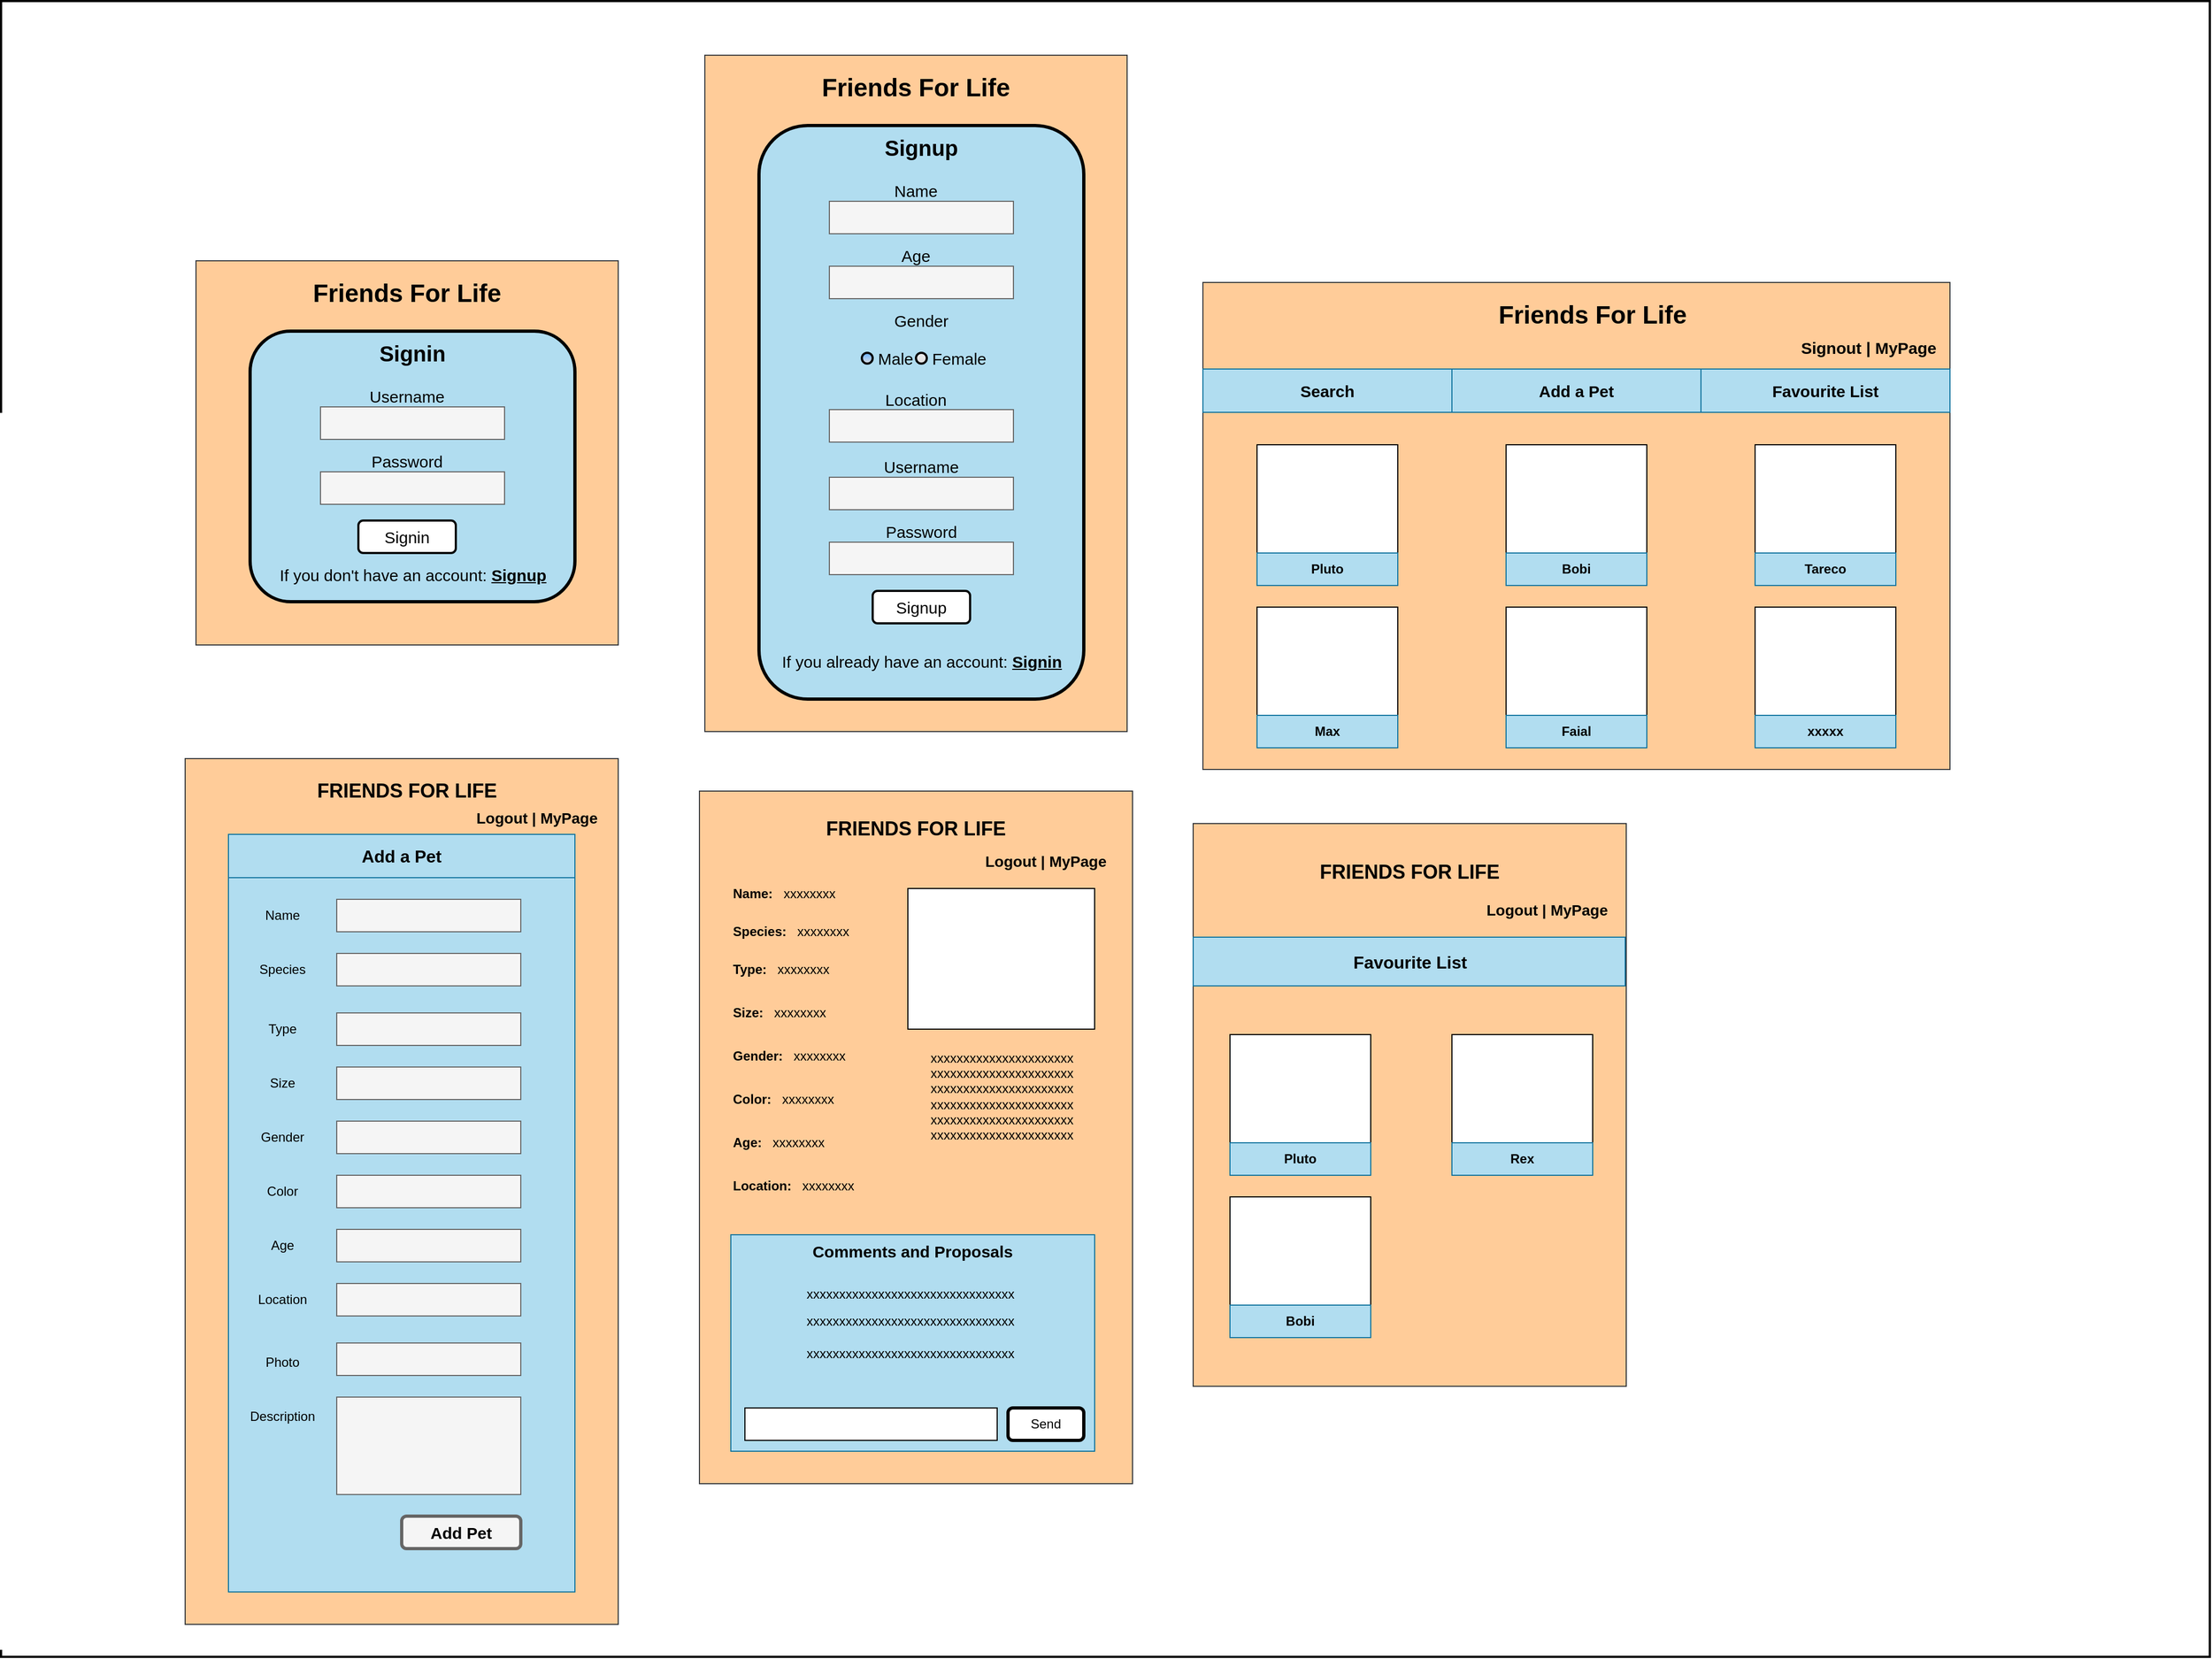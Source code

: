<mxfile version="13.8.8" type="device"><diagram id="-4k7hP6UMLqlJi1Q8r86" name="Page-1"><mxGraphModel dx="2249" dy="1897" grid="1" gridSize="10" guides="1" tooltips="1" connect="1" arrows="1" fold="1" page="1" pageScale="1" pageWidth="827" pageHeight="1169" math="0" shadow="0"><root><mxCell id="0"/><mxCell id="1" parent="0"/><mxCell id="uxkhPqgPmxzYT6P5gGjI-33" value="" style="rounded=0;whiteSpace=wrap;html=1;strokeColor=#000000;strokeWidth=2;fillColor=#FFFFFF;" vertex="1" parent="1"><mxGeometry x="-260" y="-340" width="2040" height="1530" as="geometry"/></mxCell><mxCell id="W0X0HnVXgUB2TskUf04x-2" value="" style="rounded=0;whiteSpace=wrap;html=1;fillColor=#ffcc99;strokeColor=#36393d;" parent="1" vertex="1"><mxGeometry x="-80" y="-100" width="390" height="355" as="geometry"/></mxCell><mxCell id="W0X0HnVXgUB2TskUf04x-5" value="" style="rounded=1;whiteSpace=wrap;html=1;fillColor=#b1ddf0;strokeWidth=3;" parent="1" vertex="1"><mxGeometry x="-30" y="-35" width="300" height="250" as="geometry"/></mxCell><mxCell id="W0X0HnVXgUB2TskUf04x-6" value="" style="rounded=0;whiteSpace=wrap;html=1;strokeColor=#666666;fillColor=#f5f5f5;fontColor=#333333;" parent="1" vertex="1"><mxGeometry x="35" y="35" width="170" height="30" as="geometry"/></mxCell><mxCell id="W0X0HnVXgUB2TskUf04x-7" value="" style="rounded=0;whiteSpace=wrap;html=1;strokeColor=#666666;fillColor=#f5f5f5;fontColor=#333333;" parent="1" vertex="1"><mxGeometry x="35" y="95" width="170" height="30" as="geometry"/></mxCell><mxCell id="W0X0HnVXgUB2TskUf04x-8" value="&lt;font style=&quot;font-size: 15px&quot;&gt;Username&lt;/font&gt;" style="text;html=1;strokeColor=none;fillColor=none;align=center;verticalAlign=middle;whiteSpace=wrap;rounded=0;" parent="1" vertex="1"><mxGeometry x="65" y="15" width="100" height="20" as="geometry"/></mxCell><mxCell id="W0X0HnVXgUB2TskUf04x-9" value="&lt;font style=&quot;font-size: 15px&quot;&gt;Password&lt;/font&gt;" style="text;html=1;strokeColor=none;fillColor=none;align=center;verticalAlign=middle;whiteSpace=wrap;rounded=0;" parent="1" vertex="1"><mxGeometry x="65" y="75" width="100" height="20" as="geometry"/></mxCell><mxCell id="W0X0HnVXgUB2TskUf04x-20" value="&lt;font style=&quot;font-size: 15px&quot;&gt;If you don't have an account:&lt;b&gt; &lt;u&gt;Signup&lt;/u&gt;&lt;/b&gt;&lt;/font&gt;" style="text;html=1;strokeColor=none;fillColor=none;align=center;verticalAlign=middle;whiteSpace=wrap;rounded=0;" parent="1" vertex="1"><mxGeometry x="-22.5" y="175" width="285" height="30" as="geometry"/></mxCell><mxCell id="W0X0HnVXgUB2TskUf04x-28" value="" style="rounded=0;whiteSpace=wrap;html=1;strokeColor=#000000;" parent="1" vertex="1"><mxGeometry x="870" y="70" width="130" height="100" as="geometry"/></mxCell><mxCell id="W0X0HnVXgUB2TskUf04x-39" value="" style="rounded=0;whiteSpace=wrap;html=1;strokeColor=#36393d;fillColor=#ffcc99;" parent="1" vertex="1"><mxGeometry x="850" y="40" width="690" height="330" as="geometry"/></mxCell><mxCell id="W0X0HnVXgUB2TskUf04x-30" value="" style="rounded=0;whiteSpace=wrap;html=1;" parent="1" vertex="1"><mxGeometry x="900" y="70" width="130" height="100" as="geometry"/></mxCell><mxCell id="W0X0HnVXgUB2TskUf04x-40" value="" style="rounded=0;whiteSpace=wrap;html=1;" parent="1" vertex="1"><mxGeometry x="1130" y="70" width="130" height="100" as="geometry"/></mxCell><mxCell id="W0X0HnVXgUB2TskUf04x-41" value="" style="rounded=0;whiteSpace=wrap;html=1;" parent="1" vertex="1"><mxGeometry x="1360" y="70" width="130" height="100" as="geometry"/></mxCell><mxCell id="W0X0HnVXgUB2TskUf04x-42" value="" style="rounded=0;whiteSpace=wrap;html=1;" parent="1" vertex="1"><mxGeometry x="900" y="220" width="130" height="100" as="geometry"/></mxCell><mxCell id="W0X0HnVXgUB2TskUf04x-43" value="" style="rounded=0;whiteSpace=wrap;html=1;" parent="1" vertex="1"><mxGeometry x="1130" y="220" width="130" height="100" as="geometry"/></mxCell><mxCell id="W0X0HnVXgUB2TskUf04x-44" value="" style="rounded=0;whiteSpace=wrap;html=1;" parent="1" vertex="1"><mxGeometry x="1360" y="220" width="130" height="100" as="geometry"/></mxCell><mxCell id="W0X0HnVXgUB2TskUf04x-48" value="" style="rounded=0;whiteSpace=wrap;html=1;strokeColor=#36393d;fillColor=#ffcc99;" parent="1" vertex="1"><mxGeometry x="850" y="-80" width="690" height="80" as="geometry"/></mxCell><mxCell id="W0X0HnVXgUB2TskUf04x-26" value="&lt;b&gt;&lt;font style=&quot;font-size: 23px&quot;&gt;Friends For Life&lt;/font&gt;&lt;/b&gt;" style="text;html=1;strokeColor=none;fillColor=none;align=center;verticalAlign=middle;whiteSpace=wrap;rounded=0;" parent="1" vertex="1"><mxGeometry x="1105" y="-70" width="210" height="40" as="geometry"/></mxCell><mxCell id="W0X0HnVXgUB2TskUf04x-50" value="&lt;b&gt;&lt;font style=&quot;font-size: 23px&quot;&gt;Friends For Life&lt;/font&gt;&lt;/b&gt;" style="text;html=1;strokeColor=none;fillColor=none;align=center;verticalAlign=middle;whiteSpace=wrap;rounded=0;" parent="1" vertex="1"><mxGeometry x="10" y="-90" width="210" height="40" as="geometry"/></mxCell><mxCell id="W0X0HnVXgUB2TskUf04x-51" value="" style="rounded=0;whiteSpace=wrap;html=1;strokeColor=#666666;fillColor=#f5f5f5;fontColor=#333333;" parent="1" vertex="1"><mxGeometry x="900" y="170" width="130" height="30" as="geometry"/></mxCell><mxCell id="W0X0HnVXgUB2TskUf04x-52" value="&lt;b&gt;Pluto&lt;/b&gt;" style="text;html=1;strokeColor=#10739e;fillColor=#b1ddf0;align=center;verticalAlign=middle;whiteSpace=wrap;rounded=0;" parent="1" vertex="1"><mxGeometry x="900" y="170" width="130" height="30" as="geometry"/></mxCell><mxCell id="W0X0HnVXgUB2TskUf04x-58" value="" style="rounded=0;whiteSpace=wrap;html=1;fillColor=#f5f5f5;strokeColor=#666666;fontColor=#333333;" parent="1" vertex="1"><mxGeometry x="900" y="320" width="130" height="30" as="geometry"/></mxCell><mxCell id="W0X0HnVXgUB2TskUf04x-59" value="" style="rounded=0;whiteSpace=wrap;html=1;fillColor=#f5f5f5;strokeColor=#666666;fontColor=#333333;" parent="1" vertex="1"><mxGeometry x="1130" y="320" width="130" height="30" as="geometry"/></mxCell><mxCell id="W0X0HnVXgUB2TskUf04x-60" value="" style="rounded=0;whiteSpace=wrap;html=1;fillColor=#f5f5f5;strokeColor=#666666;fontColor=#333333;" parent="1" vertex="1"><mxGeometry x="1360" y="320" width="130" height="30" as="geometry"/></mxCell><mxCell id="W0X0HnVXgUB2TskUf04x-63" value="&lt;b&gt;Faial&lt;/b&gt;" style="text;html=1;strokeColor=#10739e;fillColor=#b1ddf0;align=center;verticalAlign=middle;whiteSpace=wrap;rounded=0;" parent="1" vertex="1"><mxGeometry x="1130" y="320" width="130" height="30" as="geometry"/></mxCell><mxCell id="W0X0HnVXgUB2TskUf04x-80" value="" style="rounded=0;whiteSpace=wrap;html=1;fillColor=#f5f5f5;strokeColor=#666666;fontColor=#333333;" parent="1" vertex="1"><mxGeometry x="1130" y="170" width="130" height="30" as="geometry"/></mxCell><mxCell id="W0X0HnVXgUB2TskUf04x-81" value="" style="rounded=0;whiteSpace=wrap;html=1;fillColor=#f5f5f5;strokeColor=#666666;fontColor=#333333;" parent="1" vertex="1"><mxGeometry x="1360" y="170" width="130" height="30" as="geometry"/></mxCell><mxCell id="W0X0HnVXgUB2TskUf04x-61" value="&lt;b&gt;Bobi&lt;/b&gt;" style="text;html=1;strokeColor=#10739e;fillColor=#b1ddf0;align=center;verticalAlign=middle;whiteSpace=wrap;rounded=0;" parent="1" vertex="1"><mxGeometry x="1130" y="170" width="130" height="30" as="geometry"/></mxCell><mxCell id="W0X0HnVXgUB2TskUf04x-62" value="&lt;b&gt;Tareco&lt;/b&gt;" style="text;html=1;strokeColor=#10739e;fillColor=#b1ddf0;align=center;verticalAlign=middle;whiteSpace=wrap;rounded=0;" parent="1" vertex="1"><mxGeometry x="1360" y="170" width="130" height="30" as="geometry"/></mxCell><mxCell id="W0X0HnVXgUB2TskUf04x-57" value="&lt;b&gt;Max&lt;/b&gt;" style="text;html=1;strokeColor=#10739e;fillColor=#b1ddf0;align=center;verticalAlign=middle;whiteSpace=wrap;rounded=0;" parent="1" vertex="1"><mxGeometry x="900" y="320" width="130" height="30" as="geometry"/></mxCell><mxCell id="W0X0HnVXgUB2TskUf04x-85" value="&lt;b&gt;xxxxx&lt;/b&gt;" style="text;html=1;strokeColor=#10739e;fillColor=#b1ddf0;align=center;verticalAlign=middle;whiteSpace=wrap;rounded=0;" parent="1" vertex="1"><mxGeometry x="1360" y="320" width="130" height="30" as="geometry"/></mxCell><mxCell id="W0X0HnVXgUB2TskUf04x-89" value="" style="rounded=0;whiteSpace=wrap;html=1;fillColor=#ffcc99;strokeColor=#36393d;" parent="1" vertex="1"><mxGeometry x="-90" y="360" width="400" height="800" as="geometry"/></mxCell><mxCell id="W0X0HnVXgUB2TskUf04x-90" value="&lt;b&gt;&lt;font style=&quot;font-size: 18px&quot;&gt;FRIENDS FOR LIFE&lt;/font&gt;&lt;/b&gt;" style="text;html=1;strokeColor=none;fillColor=none;align=center;verticalAlign=middle;whiteSpace=wrap;rounded=0;" parent="1" vertex="1"><mxGeometry x="10" y="370" width="210" height="40" as="geometry"/></mxCell><mxCell id="W0X0HnVXgUB2TskUf04x-92" value="" style="rounded=0;whiteSpace=wrap;html=1;strokeColor=#10739e;fillColor=#b1ddf0;" parent="1" vertex="1"><mxGeometry x="-50" y="470" width="320" height="660" as="geometry"/></mxCell><mxCell id="W0X0HnVXgUB2TskUf04x-93" value="" style="rounded=0;whiteSpace=wrap;html=1;strokeColor=#666666;fillColor=#f5f5f5;fontColor=#333333;" parent="1" vertex="1"><mxGeometry x="50" y="540" width="170" height="30" as="geometry"/></mxCell><mxCell id="W0X0HnVXgUB2TskUf04x-94" value="&lt;font style=&quot;font-size: 16px&quot;&gt;&lt;b&gt;Add a Pet&lt;/b&gt;&lt;/font&gt;" style="text;html=1;align=center;verticalAlign=middle;whiteSpace=wrap;rounded=0;fillColor=#b1ddf0;strokeColor=#10739e;" parent="1" vertex="1"><mxGeometry x="-50" y="430" width="320" height="40" as="geometry"/></mxCell><mxCell id="W0X0HnVXgUB2TskUf04x-91" value="" style="rounded=0;whiteSpace=wrap;html=1;strokeColor=#666666;fillColor=#f5f5f5;fontColor=#333333;" parent="1" vertex="1"><mxGeometry x="50" y="490" width="170" height="30" as="geometry"/></mxCell><mxCell id="W0X0HnVXgUB2TskUf04x-95" value="Name" style="text;html=1;strokeColor=none;fillColor=none;align=center;verticalAlign=middle;whiteSpace=wrap;rounded=0;" parent="1" vertex="1"><mxGeometry x="-50" y="495" width="100" height="20" as="geometry"/></mxCell><mxCell id="W0X0HnVXgUB2TskUf04x-96" value="Species" style="text;html=1;strokeColor=none;fillColor=none;align=center;verticalAlign=middle;whiteSpace=wrap;rounded=0;" parent="1" vertex="1"><mxGeometry x="-50" y="545" width="100" height="20" as="geometry"/></mxCell><mxCell id="W0X0HnVXgUB2TskUf04x-97" value="" style="rounded=0;whiteSpace=wrap;html=1;strokeColor=#666666;fillColor=#f5f5f5;fontColor=#333333;" parent="1" vertex="1"><mxGeometry x="50" y="595" width="170" height="30" as="geometry"/></mxCell><mxCell id="W0X0HnVXgUB2TskUf04x-98" value="Type" style="text;html=1;strokeColor=none;fillColor=none;align=center;verticalAlign=middle;whiteSpace=wrap;rounded=0;" parent="1" vertex="1"><mxGeometry x="-50" y="600" width="100" height="20" as="geometry"/></mxCell><mxCell id="W0X0HnVXgUB2TskUf04x-99" value="" style="rounded=0;whiteSpace=wrap;html=1;strokeColor=#666666;fillColor=#f5f5f5;fontColor=#333333;" parent="1" vertex="1"><mxGeometry x="50" y="645" width="170" height="30" as="geometry"/></mxCell><mxCell id="W0X0HnVXgUB2TskUf04x-100" value="Size" style="text;html=1;strokeColor=none;fillColor=none;align=center;verticalAlign=middle;whiteSpace=wrap;rounded=0;" parent="1" vertex="1"><mxGeometry x="-50" y="650" width="100" height="20" as="geometry"/></mxCell><mxCell id="W0X0HnVXgUB2TskUf04x-102" value="" style="rounded=0;whiteSpace=wrap;html=1;strokeColor=#666666;fillColor=#f5f5f5;fontColor=#333333;" parent="1" vertex="1"><mxGeometry x="50" y="695" width="170" height="30" as="geometry"/></mxCell><mxCell id="W0X0HnVXgUB2TskUf04x-103" value="" style="rounded=0;whiteSpace=wrap;html=1;strokeColor=#666666;fillColor=#f5f5f5;fontColor=#333333;" parent="1" vertex="1"><mxGeometry x="50" y="745" width="170" height="30" as="geometry"/></mxCell><mxCell id="W0X0HnVXgUB2TskUf04x-104" value="" style="rounded=0;whiteSpace=wrap;html=1;strokeColor=#666666;fillColor=#f5f5f5;fontColor=#333333;" parent="1" vertex="1"><mxGeometry x="50" y="795" width="170" height="30" as="geometry"/></mxCell><mxCell id="W0X0HnVXgUB2TskUf04x-105" value="" style="rounded=0;whiteSpace=wrap;html=1;strokeColor=#666666;fillColor=#f5f5f5;fontColor=#333333;" parent="1" vertex="1"><mxGeometry x="50" y="845" width="170" height="30" as="geometry"/></mxCell><mxCell id="W0X0HnVXgUB2TskUf04x-106" value="Gender" style="text;html=1;strokeColor=none;fillColor=none;align=center;verticalAlign=middle;whiteSpace=wrap;rounded=0;" parent="1" vertex="1"><mxGeometry x="-50" y="700" width="100" height="20" as="geometry"/></mxCell><mxCell id="W0X0HnVXgUB2TskUf04x-107" value="Color" style="text;html=1;strokeColor=none;fillColor=none;align=center;verticalAlign=middle;whiteSpace=wrap;rounded=0;" parent="1" vertex="1"><mxGeometry x="-50" y="750" width="100" height="20" as="geometry"/></mxCell><mxCell id="W0X0HnVXgUB2TskUf04x-108" value="Age" style="text;html=1;strokeColor=none;fillColor=none;align=center;verticalAlign=middle;whiteSpace=wrap;rounded=0;" parent="1" vertex="1"><mxGeometry x="-50" y="800" width="100" height="20" as="geometry"/></mxCell><mxCell id="W0X0HnVXgUB2TskUf04x-109" value="Photo" style="text;html=1;strokeColor=none;fillColor=none;align=center;verticalAlign=middle;whiteSpace=wrap;rounded=0;" parent="1" vertex="1"><mxGeometry x="-50" y="910" width="100" height="15" as="geometry"/></mxCell><mxCell id="W0X0HnVXgUB2TskUf04x-110" value="" style="rounded=0;whiteSpace=wrap;html=1;strokeColor=#666666;fillColor=#f5f5f5;fontColor=#333333;" parent="1" vertex="1"><mxGeometry x="50" y="900" width="170" height="30" as="geometry"/></mxCell><mxCell id="W0X0HnVXgUB2TskUf04x-112" value="Location" style="text;html=1;strokeColor=none;fillColor=none;align=center;verticalAlign=middle;whiteSpace=wrap;rounded=0;" parent="1" vertex="1"><mxGeometry x="-50" y="850" width="100" height="20" as="geometry"/></mxCell><mxCell id="W0X0HnVXgUB2TskUf04x-113" value="" style="rounded=1;whiteSpace=wrap;html=1;strokeColor=#666666;fillColor=#f5f5f5;fontColor=#333333;strokeWidth=3;" parent="1" vertex="1"><mxGeometry x="110" y="1060" width="110" height="30" as="geometry"/></mxCell><mxCell id="W0X0HnVXgUB2TskUf04x-114" value="&lt;b&gt;&lt;font style=&quot;font-size: 15px&quot;&gt;Add Pet&lt;/font&gt;&lt;/b&gt;" style="text;html=1;strokeColor=none;fillColor=none;align=center;verticalAlign=middle;whiteSpace=wrap;rounded=0;" parent="1" vertex="1"><mxGeometry x="110" y="1060" width="110" height="30" as="geometry"/></mxCell><mxCell id="W0X0HnVXgUB2TskUf04x-115" value="" style="rounded=0;whiteSpace=wrap;html=1;fillColor=#ffcc99;strokeColor=#36393d;" parent="1" vertex="1"><mxGeometry x="385" y="390" width="400" height="640" as="geometry"/></mxCell><mxCell id="W0X0HnVXgUB2TskUf04x-118" value="&lt;b&gt;&lt;font style=&quot;font-size: 18px&quot;&gt;FRIENDS FOR LIFE&lt;/font&gt;&lt;/b&gt;" style="text;html=1;strokeColor=none;fillColor=none;align=center;verticalAlign=middle;whiteSpace=wrap;rounded=0;" parent="1" vertex="1"><mxGeometry x="480" y="405" width="210" height="40" as="geometry"/></mxCell><mxCell id="W0X0HnVXgUB2TskUf04x-119" value="" style="rounded=0;whiteSpace=wrap;html=1;strokeColor=#000000;strokeWidth=1;" parent="1" vertex="1"><mxGeometry x="577.5" y="480" width="172.5" height="130" as="geometry"/></mxCell><mxCell id="W0X0HnVXgUB2TskUf04x-120" value="&lt;b&gt;Name:&amp;nbsp; &amp;nbsp;&lt;/b&gt;xxxxxxxx" style="text;html=1;strokeColor=none;fillColor=none;align=left;verticalAlign=middle;whiteSpace=wrap;rounded=0;" parent="1" vertex="1"><mxGeometry x="414" y="470" width="126" height="30" as="geometry"/></mxCell><mxCell id="W0X0HnVXgUB2TskUf04x-121" value="" style="rounded=0;whiteSpace=wrap;html=1;strokeColor=#666666;fillColor=#f5f5f5;fontColor=#333333;" parent="1" vertex="1"><mxGeometry x="50" y="950" width="170" height="90" as="geometry"/></mxCell><mxCell id="W0X0HnVXgUB2TskUf04x-122" value="Description" style="text;html=1;strokeColor=none;fillColor=none;align=center;verticalAlign=middle;whiteSpace=wrap;rounded=0;" parent="1" vertex="1"><mxGeometry x="-50" y="960" width="100" height="15" as="geometry"/></mxCell><mxCell id="W0X0HnVXgUB2TskUf04x-123" value="&lt;b&gt;Species:&amp;nbsp; &amp;nbsp;&lt;/b&gt;xxxxxxxx" style="text;html=1;strokeColor=none;fillColor=none;align=left;verticalAlign=middle;whiteSpace=wrap;rounded=0;" parent="1" vertex="1"><mxGeometry x="414" y="505" width="126" height="30" as="geometry"/></mxCell><mxCell id="W0X0HnVXgUB2TskUf04x-124" value="&lt;b&gt;Type:&amp;nbsp; &amp;nbsp;&lt;/b&gt;xxxxxxxx" style="text;html=1;strokeColor=none;fillColor=none;align=left;verticalAlign=middle;whiteSpace=wrap;rounded=0;" parent="1" vertex="1"><mxGeometry x="414" y="540" width="126" height="30" as="geometry"/></mxCell><mxCell id="W0X0HnVXgUB2TskUf04x-125" value="&lt;b&gt;Size:&amp;nbsp; &amp;nbsp;&lt;/b&gt;xxxxxxxx" style="text;html=1;strokeColor=none;fillColor=none;align=left;verticalAlign=middle;whiteSpace=wrap;rounded=0;" parent="1" vertex="1"><mxGeometry x="414" y="580" width="126" height="30" as="geometry"/></mxCell><mxCell id="W0X0HnVXgUB2TskUf04x-126" value="&lt;br&gt;xxxxxxxxxxxxxxxxxxxxxx&lt;br&gt;xxxxxxxxxxxxxxxxxxxxxx&lt;br&gt;xxxxxxxxxxxxxxxxxxxxxx&lt;br&gt;xxxxxxxxxxxxxxxxxxxxxx&lt;br&gt;xxxxxxxxxxxxxxxxxxxxxx&lt;br&gt;xxxxxxxxxxxxxxxxxxxxxx" style="text;html=1;strokeColor=none;fillColor=none;align=center;verticalAlign=middle;whiteSpace=wrap;rounded=0;" parent="1" vertex="1"><mxGeometry x="577.5" y="585" width="172.5" height="160" as="geometry"/></mxCell><mxCell id="W0X0HnVXgUB2TskUf04x-127" value="&lt;b&gt;Gender:&amp;nbsp; &amp;nbsp;&lt;/b&gt;xxxxxxxx" style="text;html=1;strokeColor=none;fillColor=none;align=left;verticalAlign=middle;whiteSpace=wrap;rounded=0;" parent="1" vertex="1"><mxGeometry x="414" y="620" width="126" height="30" as="geometry"/></mxCell><mxCell id="W0X0HnVXgUB2TskUf04x-128" value="&lt;b&gt;Color:&amp;nbsp; &amp;nbsp;&lt;/b&gt;xxxxxxxx" style="text;html=1;strokeColor=none;fillColor=none;align=left;verticalAlign=middle;whiteSpace=wrap;rounded=0;" parent="1" vertex="1"><mxGeometry x="414" y="660" width="126" height="30" as="geometry"/></mxCell><mxCell id="W0X0HnVXgUB2TskUf04x-129" value="&lt;b&gt;Age:&amp;nbsp; &amp;nbsp;&lt;/b&gt;xxxxxxxx" style="text;html=1;strokeColor=none;fillColor=none;align=left;verticalAlign=middle;whiteSpace=wrap;rounded=0;" parent="1" vertex="1"><mxGeometry x="414" y="700" width="126" height="30" as="geometry"/></mxCell><mxCell id="W0X0HnVXgUB2TskUf04x-130" value="&lt;b&gt;Location:&amp;nbsp; &amp;nbsp;&lt;/b&gt;xxxxxxxx" style="text;html=1;strokeColor=none;fillColor=none;align=left;verticalAlign=middle;whiteSpace=wrap;rounded=0;" parent="1" vertex="1"><mxGeometry x="414" y="740" width="126" height="30" as="geometry"/></mxCell><mxCell id="W0X0HnVXgUB2TskUf04x-131" value="" style="rounded=0;whiteSpace=wrap;html=1;strokeColor=#10739e;strokeWidth=1;fillColor=#b1ddf0;" parent="1" vertex="1"><mxGeometry x="414" y="800" width="336" height="200" as="geometry"/></mxCell><mxCell id="W0X0HnVXgUB2TskUf04x-132" value="&lt;b&gt;&lt;font style=&quot;font-size: 15px&quot;&gt;Comments and Proposals&lt;/font&gt;&lt;/b&gt;" style="text;html=1;strokeColor=none;fillColor=none;align=center;verticalAlign=middle;whiteSpace=wrap;rounded=0;" parent="1" vertex="1"><mxGeometry x="414" y="800" width="336" height="30" as="geometry"/></mxCell><mxCell id="W0X0HnVXgUB2TskUf04x-134" value="xxxxxxxxxxxxxxxxxxxxxxxxxxxxxxxx" style="text;html=1;strokeColor=none;fillColor=none;align=center;verticalAlign=middle;whiteSpace=wrap;rounded=0;" parent="1" vertex="1"><mxGeometry x="440" y="845" width="280" height="20" as="geometry"/></mxCell><mxCell id="W0X0HnVXgUB2TskUf04x-135" value="xxxxxxxxxxxxxxxxxxxxxxxxxxxxxxxx" style="text;html=1;strokeColor=none;fillColor=none;align=center;verticalAlign=middle;whiteSpace=wrap;rounded=0;" parent="1" vertex="1"><mxGeometry x="440" y="870" width="280" height="20" as="geometry"/></mxCell><mxCell id="W0X0HnVXgUB2TskUf04x-136" value="xxxxxxxxxxxxxxxxxxxxxxxxxxxxxxxx" style="text;html=1;strokeColor=none;fillColor=none;align=center;verticalAlign=middle;whiteSpace=wrap;rounded=0;" parent="1" vertex="1"><mxGeometry x="440" y="900" width="280" height="20" as="geometry"/></mxCell><mxCell id="W0X0HnVXgUB2TskUf04x-137" value="" style="rounded=0;whiteSpace=wrap;html=1;strokeColor=#000000;strokeWidth=1;" parent="1" vertex="1"><mxGeometry x="427" y="960" width="233" height="30" as="geometry"/></mxCell><mxCell id="W0X0HnVXgUB2TskUf04x-138" value="" style="rounded=1;whiteSpace=wrap;html=1;strokeColor=#000000;strokeWidth=3;" parent="1" vertex="1"><mxGeometry x="670" y="960" width="70" height="30" as="geometry"/></mxCell><mxCell id="W0X0HnVXgUB2TskUf04x-139" value="Send" style="text;html=1;strokeColor=none;fillColor=none;align=center;verticalAlign=middle;whiteSpace=wrap;rounded=0;" parent="1" vertex="1"><mxGeometry x="670" y="965" width="70" height="20" as="geometry"/></mxCell><mxCell id="W0X0HnVXgUB2TskUf04x-142" value="" style="rounded=0;whiteSpace=wrap;html=1;fillColor=#ffcc99;strokeColor=#36393d;" parent="1" vertex="1"><mxGeometry x="841" y="420" width="400" height="520" as="geometry"/></mxCell><mxCell id="W0X0HnVXgUB2TskUf04x-143" value="&lt;b&gt;&lt;font style=&quot;font-size: 18px&quot;&gt;FRIENDS FOR LIFE&lt;/font&gt;&lt;/b&gt;" style="text;html=1;strokeColor=none;fillColor=none;align=center;verticalAlign=middle;whiteSpace=wrap;rounded=0;" parent="1" vertex="1"><mxGeometry x="936" y="445" width="210" height="40" as="geometry"/></mxCell><mxCell id="W0X0HnVXgUB2TskUf04x-144" value="&lt;b&gt;&lt;font style=&quot;font-size: 14px&quot;&gt;Logout&amp;nbsp;| MyPage&lt;/font&gt;&lt;/b&gt;" style="text;html=1;strokeColor=none;fillColor=none;align=center;verticalAlign=middle;whiteSpace=wrap;rounded=0;" parent="1" vertex="1"><mxGeometry x="1102.5" y="490" width="130" height="20" as="geometry"/></mxCell><mxCell id="W0X0HnVXgUB2TskUf04x-145" value="" style="rounded=0;whiteSpace=wrap;html=1;strokeColor=#10739e;fillColor=#b1ddf0;" parent="1" vertex="1"><mxGeometry x="841" y="525" width="399" height="45" as="geometry"/></mxCell><mxCell id="W0X0HnVXgUB2TskUf04x-146" value="&lt;b&gt;&lt;font style=&quot;font-size: 16px&quot;&gt;Favourite List&lt;/font&gt;&lt;/b&gt;" style="text;html=1;strokeColor=none;fillColor=none;align=center;verticalAlign=middle;whiteSpace=wrap;rounded=0;" parent="1" vertex="1"><mxGeometry x="973.5" y="527.5" width="135" height="40" as="geometry"/></mxCell><mxCell id="W0X0HnVXgUB2TskUf04x-147" value="" style="rounded=0;whiteSpace=wrap;html=1;" parent="1" vertex="1"><mxGeometry x="875" y="615" width="130" height="100" as="geometry"/></mxCell><mxCell id="W0X0HnVXgUB2TskUf04x-148" value="" style="rounded=0;whiteSpace=wrap;html=1;" parent="1" vertex="1"><mxGeometry x="1080" y="615" width="130" height="100" as="geometry"/></mxCell><mxCell id="W0X0HnVXgUB2TskUf04x-149" value="" style="rounded=0;whiteSpace=wrap;html=1;" parent="1" vertex="1"><mxGeometry x="875" y="765" width="130" height="100" as="geometry"/></mxCell><mxCell id="W0X0HnVXgUB2TskUf04x-150" value="&lt;b&gt;Pluto&lt;/b&gt;" style="text;html=1;strokeColor=#10739e;fillColor=#b1ddf0;align=center;verticalAlign=middle;whiteSpace=wrap;rounded=0;" parent="1" vertex="1"><mxGeometry x="875" y="715" width="130" height="30" as="geometry"/></mxCell><mxCell id="W0X0HnVXgUB2TskUf04x-151" value="&lt;b&gt;Rex&lt;/b&gt;" style="text;html=1;strokeColor=#10739e;fillColor=#b1ddf0;align=center;verticalAlign=middle;whiteSpace=wrap;rounded=0;" parent="1" vertex="1"><mxGeometry x="1080" y="715" width="130" height="30" as="geometry"/></mxCell><mxCell id="W0X0HnVXgUB2TskUf04x-152" value="&lt;b&gt;Bobi&lt;/b&gt;" style="text;html=1;strokeColor=#10739e;fillColor=#b1ddf0;align=center;verticalAlign=middle;whiteSpace=wrap;rounded=0;" parent="1" vertex="1"><mxGeometry x="875" y="865" width="130" height="30" as="geometry"/></mxCell><mxCell id="W0X0HnVXgUB2TskUf04x-153" value="&lt;b&gt;&lt;font style=&quot;font-size: 14px&quot;&gt;Logout&amp;nbsp;| MyPage&lt;/font&gt;&lt;/b&gt;" style="text;html=1;strokeColor=none;fillColor=none;align=center;verticalAlign=middle;whiteSpace=wrap;rounded=0;" parent="1" vertex="1"><mxGeometry x="640" y="445" width="130" height="20" as="geometry"/></mxCell><mxCell id="W0X0HnVXgUB2TskUf04x-154" value="&lt;b&gt;&lt;font style=&quot;font-size: 14px&quot;&gt;Logout&amp;nbsp;| MyPage&lt;/font&gt;&lt;/b&gt;" style="text;html=1;strokeColor=none;fillColor=none;align=center;verticalAlign=middle;whiteSpace=wrap;rounded=0;" parent="1" vertex="1"><mxGeometry x="170" y="405" width="130" height="20" as="geometry"/></mxCell><mxCell id="W0X0HnVXgUB2TskUf04x-155" value="&lt;b&gt;&lt;font style=&quot;font-size: 15px&quot;&gt;Signout&amp;nbsp;| MyPage&lt;/font&gt;&lt;/b&gt;" style="text;html=1;strokeColor=none;fillColor=none;align=center;verticalAlign=middle;whiteSpace=wrap;rounded=0;" parent="1" vertex="1"><mxGeometry x="1400" y="-30" width="130" height="20" as="geometry"/></mxCell><mxCell id="uxkhPqgPmxzYT6P5gGjI-1" value="&lt;b&gt;&lt;font style=&quot;font-size: 20px&quot;&gt;Signin&lt;/font&gt;&lt;/b&gt;" style="text;html=1;strokeColor=none;fillColor=none;align=center;verticalAlign=middle;whiteSpace=wrap;rounded=0;" vertex="1" parent="1"><mxGeometry x="15" y="-35" width="210" height="40" as="geometry"/></mxCell><mxCell id="uxkhPqgPmxzYT6P5gGjI-3" value="" style="rounded=1;whiteSpace=wrap;html=1;strokeColor=#000000;strokeWidth=2;" vertex="1" parent="1"><mxGeometry x="70" y="140" width="90" height="30" as="geometry"/></mxCell><mxCell id="uxkhPqgPmxzYT6P5gGjI-4" value="&lt;font style=&quot;font-size: 15px&quot;&gt;Signin&lt;/font&gt;" style="text;html=1;strokeColor=none;fillColor=none;align=center;verticalAlign=middle;whiteSpace=wrap;rounded=0;" vertex="1" parent="1"><mxGeometry x="70" y="140" width="90" height="30" as="geometry"/></mxCell><mxCell id="uxkhPqgPmxzYT6P5gGjI-5" value="" style="rounded=0;whiteSpace=wrap;html=1;fillColor=#ffcc99;strokeColor=#36393d;" vertex="1" parent="1"><mxGeometry x="390" y="-290" width="390" height="625" as="geometry"/></mxCell><mxCell id="uxkhPqgPmxzYT6P5gGjI-6" value="" style="rounded=1;whiteSpace=wrap;html=1;fillColor=#b1ddf0;strokeWidth=3;" vertex="1" parent="1"><mxGeometry x="440" y="-225" width="300" height="530" as="geometry"/></mxCell><mxCell id="uxkhPqgPmxzYT6P5gGjI-7" value="" style="rounded=0;whiteSpace=wrap;html=1;strokeColor=#666666;fillColor=#f5f5f5;fontColor=#333333;" vertex="1" parent="1"><mxGeometry x="505" y="-155" width="170" height="30" as="geometry"/></mxCell><mxCell id="uxkhPqgPmxzYT6P5gGjI-8" value="" style="rounded=0;whiteSpace=wrap;html=1;strokeColor=#666666;fillColor=#f5f5f5;fontColor=#333333;" vertex="1" parent="1"><mxGeometry x="505" y="-95" width="170" height="30" as="geometry"/></mxCell><mxCell id="uxkhPqgPmxzYT6P5gGjI-9" value="&lt;font style=&quot;font-size: 15px&quot;&gt;Name&lt;/font&gt;" style="text;html=1;strokeColor=none;fillColor=none;align=center;verticalAlign=middle;whiteSpace=wrap;rounded=0;" vertex="1" parent="1"><mxGeometry x="535" y="-175" width="100" height="20" as="geometry"/></mxCell><mxCell id="uxkhPqgPmxzYT6P5gGjI-10" value="&lt;font style=&quot;font-size: 15px&quot;&gt;Age&lt;/font&gt;" style="text;html=1;strokeColor=none;fillColor=none;align=center;verticalAlign=middle;whiteSpace=wrap;rounded=0;" vertex="1" parent="1"><mxGeometry x="535" y="-115" width="100" height="20" as="geometry"/></mxCell><mxCell id="uxkhPqgPmxzYT6P5gGjI-11" value="&lt;font style=&quot;font-size: 15px&quot;&gt;If you already have an account:&lt;b&gt; &lt;u&gt;Signin&lt;/u&gt;&lt;/b&gt;&lt;/font&gt;" style="text;html=1;strokeColor=none;fillColor=none;align=center;verticalAlign=middle;whiteSpace=wrap;rounded=0;" vertex="1" parent="1"><mxGeometry x="447.5" y="255" width="285" height="30" as="geometry"/></mxCell><mxCell id="uxkhPqgPmxzYT6P5gGjI-12" value="&lt;b&gt;&lt;font style=&quot;font-size: 23px&quot;&gt;Friends For Life&lt;/font&gt;&lt;/b&gt;" style="text;html=1;strokeColor=none;fillColor=none;align=center;verticalAlign=middle;whiteSpace=wrap;rounded=0;" vertex="1" parent="1"><mxGeometry x="480" y="-280" width="210" height="40" as="geometry"/></mxCell><mxCell id="uxkhPqgPmxzYT6P5gGjI-13" value="&lt;b&gt;&lt;font style=&quot;font-size: 20px&quot;&gt;Signup&lt;/font&gt;&lt;/b&gt;" style="text;html=1;strokeColor=none;fillColor=none;align=center;verticalAlign=middle;whiteSpace=wrap;rounded=0;" vertex="1" parent="1"><mxGeometry x="485" y="-225" width="210" height="40" as="geometry"/></mxCell><mxCell id="uxkhPqgPmxzYT6P5gGjI-14" value="" style="rounded=1;whiteSpace=wrap;html=1;strokeColor=#000000;strokeWidth=2;" vertex="1" parent="1"><mxGeometry x="545" y="205" width="90" height="30" as="geometry"/></mxCell><mxCell id="uxkhPqgPmxzYT6P5gGjI-15" value="&lt;span style=&quot;font-size: 15px&quot;&gt;Signup&lt;/span&gt;" style="text;html=1;strokeColor=none;fillColor=none;align=center;verticalAlign=middle;whiteSpace=wrap;rounded=0;" vertex="1" parent="1"><mxGeometry x="545" y="205" width="90" height="30" as="geometry"/></mxCell><mxCell id="uxkhPqgPmxzYT6P5gGjI-18" value="" style="rounded=0;whiteSpace=wrap;html=1;strokeColor=#666666;fillColor=#f5f5f5;fontColor=#333333;" vertex="1" parent="1"><mxGeometry x="505" y="37.5" width="170" height="30" as="geometry"/></mxCell><mxCell id="uxkhPqgPmxzYT6P5gGjI-19" value="&lt;font style=&quot;font-size: 15px&quot;&gt;Gender&lt;/font&gt;" style="text;html=1;strokeColor=none;fillColor=none;align=center;verticalAlign=middle;whiteSpace=wrap;rounded=0;" vertex="1" parent="1"><mxGeometry x="540" y="-55" width="100" height="20" as="geometry"/></mxCell><mxCell id="uxkhPqgPmxzYT6P5gGjI-20" value="&lt;font style=&quot;font-size: 15px&quot;&gt;Male&lt;/font&gt;" style="html=1;shadow=0;dashed=0;shape=mxgraph.bootstrap.radioButton2;labelPosition=right;verticalLabelPosition=middle;align=left;verticalAlign=middle;gradientColor=#DEDEDE;checked=0;spacing=5;checkedFill=#0085FC;checkedStroke=#ffffff;rounded=1;strokeColor=#000000;strokeWidth=2;fillColor=#66B2FF;" vertex="1" parent="1"><mxGeometry x="535" y="-15" width="10" height="10" as="geometry"/></mxCell><mxCell id="uxkhPqgPmxzYT6P5gGjI-21" value="&lt;font style=&quot;font-size: 15px&quot;&gt;Female&lt;/font&gt;" style="html=1;shadow=0;dashed=0;shape=mxgraph.bootstrap.radioButton2;labelPosition=right;verticalLabelPosition=middle;align=left;verticalAlign=middle;gradientColor=#DEDEDE;fillColor=#EDEDED;checked=0;spacing=5;checkedFill=#0085FC;checkedStroke=#ffffff;rounded=1;strokeColor=#000000;strokeWidth=2;" vertex="1" parent="1"><mxGeometry x="585" y="-15" width="10" height="10" as="geometry"/></mxCell><mxCell id="uxkhPqgPmxzYT6P5gGjI-23" value="&lt;font style=&quot;font-size: 15px&quot;&gt;Location&lt;/font&gt;" style="text;html=1;strokeColor=none;fillColor=none;align=center;verticalAlign=middle;whiteSpace=wrap;rounded=0;" vertex="1" parent="1"><mxGeometry x="535" y="17.5" width="100" height="20" as="geometry"/></mxCell><mxCell id="uxkhPqgPmxzYT6P5gGjI-24" value="" style="rounded=0;whiteSpace=wrap;html=1;strokeColor=#666666;fillColor=#f5f5f5;fontColor=#333333;" vertex="1" parent="1"><mxGeometry x="505" y="100" width="170" height="30" as="geometry"/></mxCell><mxCell id="uxkhPqgPmxzYT6P5gGjI-25" value="&lt;font style=&quot;font-size: 15px&quot;&gt;Username&lt;/font&gt;" style="text;html=1;strokeColor=none;fillColor=none;align=center;verticalAlign=middle;whiteSpace=wrap;rounded=0;" vertex="1" parent="1"><mxGeometry x="540" y="80" width="100" height="20" as="geometry"/></mxCell><mxCell id="uxkhPqgPmxzYT6P5gGjI-26" value="" style="rounded=0;whiteSpace=wrap;html=1;strokeColor=#666666;fillColor=#f5f5f5;fontColor=#333333;" vertex="1" parent="1"><mxGeometry x="505" y="160" width="170" height="30" as="geometry"/></mxCell><mxCell id="uxkhPqgPmxzYT6P5gGjI-27" value="&lt;font style=&quot;font-size: 15px&quot;&gt;Password&lt;/font&gt;" style="text;html=1;strokeColor=none;fillColor=none;align=center;verticalAlign=middle;whiteSpace=wrap;rounded=0;" vertex="1" parent="1"><mxGeometry x="540" y="140" width="100" height="20" as="geometry"/></mxCell><mxCell id="uxkhPqgPmxzYT6P5gGjI-30" value="" style="rounded=0;whiteSpace=wrap;html=1;strokeColor=#10739e;fillColor=#b1ddf0;" vertex="1" parent="1"><mxGeometry x="850" width="230" height="40" as="geometry"/></mxCell><mxCell id="uxkhPqgPmxzYT6P5gGjI-31" value="" style="rounded=0;whiteSpace=wrap;html=1;strokeColor=#10739e;fillColor=#b1ddf0;" vertex="1" parent="1"><mxGeometry x="1080" width="230" height="40" as="geometry"/></mxCell><mxCell id="uxkhPqgPmxzYT6P5gGjI-32" value="" style="rounded=0;whiteSpace=wrap;html=1;strokeColor=#10739e;fillColor=#b1ddf0;" vertex="1" parent="1"><mxGeometry x="1310" width="230" height="40" as="geometry"/></mxCell><mxCell id="W0X0HnVXgUB2TskUf04x-33" value="&lt;b&gt;&lt;font style=&quot;font-size: 15px&quot;&gt;Search&lt;/font&gt;&lt;/b&gt;" style="text;html=1;strokeColor=none;fillColor=none;align=center;verticalAlign=middle;whiteSpace=wrap;rounded=0;" parent="1" vertex="1"><mxGeometry x="850" width="230" height="40" as="geometry"/></mxCell><mxCell id="uxkhPqgPmxzYT6P5gGjI-28" value="&lt;b&gt;&lt;font style=&quot;font-size: 15px&quot;&gt;Add a Pet&lt;/font&gt;&lt;/b&gt;" style="text;html=1;strokeColor=none;fillColor=none;align=center;verticalAlign=middle;whiteSpace=wrap;rounded=0;" vertex="1" parent="1"><mxGeometry x="1080" width="230" height="40" as="geometry"/></mxCell><mxCell id="W0X0HnVXgUB2TskUf04x-37" value="&lt;b&gt;&lt;font style=&quot;font-size: 15px&quot;&gt;Favourite List&lt;/font&gt;&lt;/b&gt;" style="text;html=1;strokeColor=none;fillColor=none;align=center;verticalAlign=middle;whiteSpace=wrap;rounded=0;" parent="1" vertex="1"><mxGeometry x="1310" width="230" height="40" as="geometry"/></mxCell></root></mxGraphModel></diagram></mxfile>